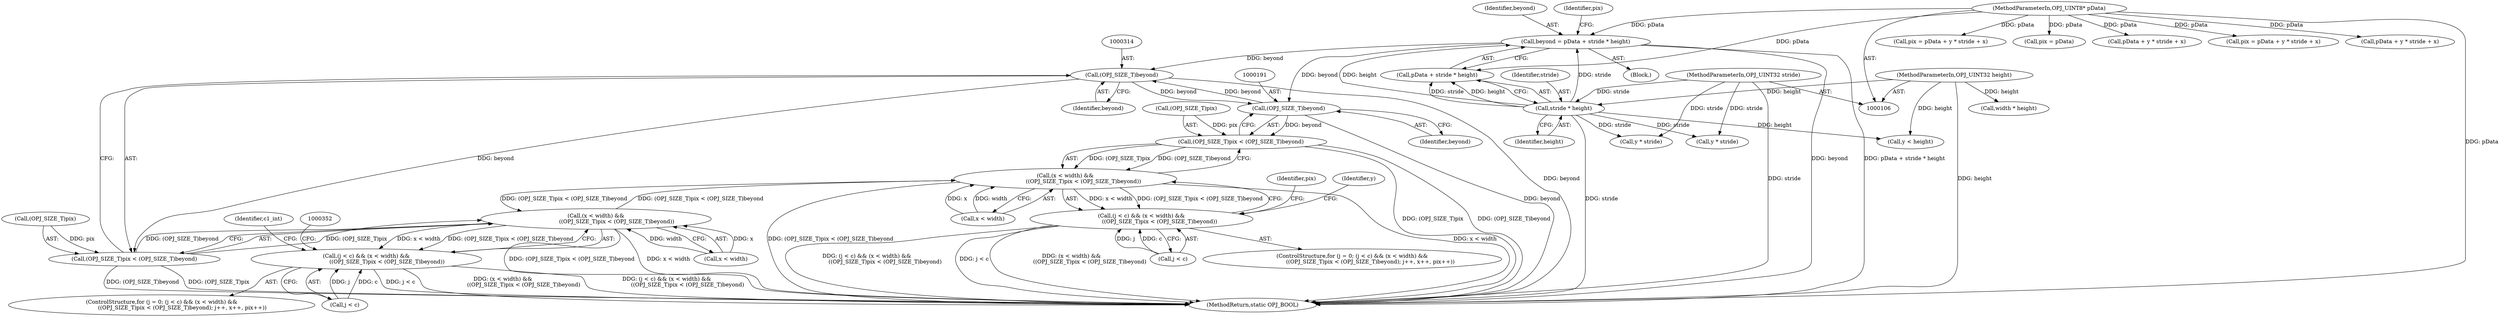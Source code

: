 digraph "0_openjpeg_8ee335227bbcaf1614124046aa25e53d67b11ec3@pointer" {
"1000313" [label="(Call,(OPJ_SIZE_T)beyond)"];
"1000118" [label="(Call,beyond = pData + stride * height)"];
"1000108" [label="(MethodParameterIn,OPJ_UINT8* pData)"];
"1000122" [label="(Call,stride * height)"];
"1000109" [label="(MethodParameterIn,OPJ_UINT32 stride)"];
"1000111" [label="(MethodParameterIn,OPJ_UINT32 height)"];
"1000190" [label="(Call,(OPJ_SIZE_T)beyond)"];
"1000313" [label="(Call,(OPJ_SIZE_T)beyond)"];
"1000186" [label="(Call,(OPJ_SIZE_T)pix < (OPJ_SIZE_T)beyond)"];
"1000182" [label="(Call,(x < width) &&\n                     ((OPJ_SIZE_T)pix < (OPJ_SIZE_T)beyond))"];
"1000178" [label="(Call,(j < c) && (x < width) &&\n                     ((OPJ_SIZE_T)pix < (OPJ_SIZE_T)beyond))"];
"1000305" [label="(Call,(x < width) &&\n                        ((OPJ_SIZE_T)pix < (OPJ_SIZE_T)beyond))"];
"1000301" [label="(Call,(j < c) && (x < width) &&\n                        ((OPJ_SIZE_T)pix < (OPJ_SIZE_T)beyond))"];
"1000309" [label="(Call,(OPJ_SIZE_T)pix < (OPJ_SIZE_T)beyond)"];
"1000204" [label="(Identifier,pix)"];
"1000190" [label="(Call,(OPJ_SIZE_T)beyond)"];
"1000124" [label="(Identifier,height)"];
"1000192" [label="(Identifier,beyond)"];
"1000137" [label="(Identifier,y)"];
"1000285" [label="(Call,pix = pData + y * stride + x)"];
"1000313" [label="(Call,(OPJ_SIZE_T)beyond)"];
"1000186" [label="(Call,(OPJ_SIZE_T)pix < (OPJ_SIZE_T)beyond)"];
"1000118" [label="(Call,beyond = pData + stride * height)"];
"1000123" [label="(Identifier,stride)"];
"1000309" [label="(Call,(OPJ_SIZE_T)pix < (OPJ_SIZE_T)beyond)"];
"1000125" [label="(Call,pix = pData)"];
"1000381" [label="(MethodReturn,static OPJ_BOOL)"];
"1000119" [label="(Identifier,beyond)"];
"1000182" [label="(Call,(x < width) &&\n                     ((OPJ_SIZE_T)pix < (OPJ_SIZE_T)beyond))"];
"1000174" [label="(ControlStructure,for (j = 0; (j < c) && (x < width) &&\n                     ((OPJ_SIZE_T)pix < (OPJ_SIZE_T)beyond); j++, x++, pix++))"];
"1000120" [label="(Call,pData + stride * height)"];
"1000187" [label="(Call,(OPJ_SIZE_T)pix)"];
"1000315" [label="(Identifier,beyond)"];
"1000108" [label="(MethodParameterIn,OPJ_UINT8* pData)"];
"1000183" [label="(Call,x < width)"];
"1000126" [label="(Identifier,pix)"];
"1000178" [label="(Call,(j < c) && (x < width) &&\n                     ((OPJ_SIZE_T)pix < (OPJ_SIZE_T)beyond))"];
"1000236" [label="(Call,y * stride)"];
"1000302" [label="(Call,j < c)"];
"1000328" [label="(Identifier,c1_int)"];
"1000233" [label="(Call,pData + y * stride + x)"];
"1000370" [label="(Call,width * height)"];
"1000301" [label="(Call,(j < c) && (x < width) &&\n                        ((OPJ_SIZE_T)pix < (OPJ_SIZE_T)beyond))"];
"1000112" [label="(Block,)"];
"1000111" [label="(MethodParameterIn,OPJ_UINT32 height)"];
"1000290" [label="(Call,y * stride)"];
"1000231" [label="(Call,pix = pData + y * stride + x)"];
"1000306" [label="(Call,x < width)"];
"1000297" [label="(ControlStructure,for (j = 0; (j < c) && (x < width) &&\n                        ((OPJ_SIZE_T)pix < (OPJ_SIZE_T)beyond); j++, x++, pix++))"];
"1000287" [label="(Call,pData + y * stride + x)"];
"1000109" [label="(MethodParameterIn,OPJ_UINT32 stride)"];
"1000122" [label="(Call,stride * height)"];
"1000305" [label="(Call,(x < width) &&\n                        ((OPJ_SIZE_T)pix < (OPJ_SIZE_T)beyond))"];
"1000179" [label="(Call,j < c)"];
"1000310" [label="(Call,(OPJ_SIZE_T)pix)"];
"1000136" [label="(Call,y < height)"];
"1000313" -> "1000309"  [label="AST: "];
"1000313" -> "1000315"  [label="CFG: "];
"1000314" -> "1000313"  [label="AST: "];
"1000315" -> "1000313"  [label="AST: "];
"1000309" -> "1000313"  [label="CFG: "];
"1000313" -> "1000381"  [label="DDG: beyond"];
"1000313" -> "1000190"  [label="DDG: beyond"];
"1000313" -> "1000309"  [label="DDG: beyond"];
"1000118" -> "1000313"  [label="DDG: beyond"];
"1000190" -> "1000313"  [label="DDG: beyond"];
"1000118" -> "1000112"  [label="AST: "];
"1000118" -> "1000120"  [label="CFG: "];
"1000119" -> "1000118"  [label="AST: "];
"1000120" -> "1000118"  [label="AST: "];
"1000126" -> "1000118"  [label="CFG: "];
"1000118" -> "1000381"  [label="DDG: pData + stride * height"];
"1000118" -> "1000381"  [label="DDG: beyond"];
"1000108" -> "1000118"  [label="DDG: pData"];
"1000122" -> "1000118"  [label="DDG: stride"];
"1000122" -> "1000118"  [label="DDG: height"];
"1000118" -> "1000190"  [label="DDG: beyond"];
"1000108" -> "1000106"  [label="AST: "];
"1000108" -> "1000381"  [label="DDG: pData"];
"1000108" -> "1000120"  [label="DDG: pData"];
"1000108" -> "1000125"  [label="DDG: pData"];
"1000108" -> "1000231"  [label="DDG: pData"];
"1000108" -> "1000233"  [label="DDG: pData"];
"1000108" -> "1000285"  [label="DDG: pData"];
"1000108" -> "1000287"  [label="DDG: pData"];
"1000122" -> "1000120"  [label="AST: "];
"1000122" -> "1000124"  [label="CFG: "];
"1000123" -> "1000122"  [label="AST: "];
"1000124" -> "1000122"  [label="AST: "];
"1000120" -> "1000122"  [label="CFG: "];
"1000122" -> "1000381"  [label="DDG: stride"];
"1000122" -> "1000120"  [label="DDG: stride"];
"1000122" -> "1000120"  [label="DDG: height"];
"1000109" -> "1000122"  [label="DDG: stride"];
"1000111" -> "1000122"  [label="DDG: height"];
"1000122" -> "1000136"  [label="DDG: height"];
"1000122" -> "1000236"  [label="DDG: stride"];
"1000122" -> "1000290"  [label="DDG: stride"];
"1000109" -> "1000106"  [label="AST: "];
"1000109" -> "1000381"  [label="DDG: stride"];
"1000109" -> "1000236"  [label="DDG: stride"];
"1000109" -> "1000290"  [label="DDG: stride"];
"1000111" -> "1000106"  [label="AST: "];
"1000111" -> "1000381"  [label="DDG: height"];
"1000111" -> "1000136"  [label="DDG: height"];
"1000111" -> "1000370"  [label="DDG: height"];
"1000190" -> "1000186"  [label="AST: "];
"1000190" -> "1000192"  [label="CFG: "];
"1000191" -> "1000190"  [label="AST: "];
"1000192" -> "1000190"  [label="AST: "];
"1000186" -> "1000190"  [label="CFG: "];
"1000190" -> "1000381"  [label="DDG: beyond"];
"1000190" -> "1000186"  [label="DDG: beyond"];
"1000186" -> "1000182"  [label="AST: "];
"1000187" -> "1000186"  [label="AST: "];
"1000182" -> "1000186"  [label="CFG: "];
"1000186" -> "1000381"  [label="DDG: (OPJ_SIZE_T)pix"];
"1000186" -> "1000381"  [label="DDG: (OPJ_SIZE_T)beyond"];
"1000186" -> "1000182"  [label="DDG: (OPJ_SIZE_T)pix"];
"1000186" -> "1000182"  [label="DDG: (OPJ_SIZE_T)beyond"];
"1000187" -> "1000186"  [label="DDG: pix"];
"1000182" -> "1000178"  [label="AST: "];
"1000182" -> "1000183"  [label="CFG: "];
"1000183" -> "1000182"  [label="AST: "];
"1000178" -> "1000182"  [label="CFG: "];
"1000182" -> "1000381"  [label="DDG: (OPJ_SIZE_T)pix < (OPJ_SIZE_T)beyond"];
"1000182" -> "1000381"  [label="DDG: x < width"];
"1000182" -> "1000178"  [label="DDG: x < width"];
"1000182" -> "1000178"  [label="DDG: (OPJ_SIZE_T)pix < (OPJ_SIZE_T)beyond"];
"1000183" -> "1000182"  [label="DDG: x"];
"1000183" -> "1000182"  [label="DDG: width"];
"1000305" -> "1000182"  [label="DDG: (OPJ_SIZE_T)pix < (OPJ_SIZE_T)beyond"];
"1000182" -> "1000305"  [label="DDG: (OPJ_SIZE_T)pix < (OPJ_SIZE_T)beyond"];
"1000178" -> "1000174"  [label="AST: "];
"1000178" -> "1000179"  [label="CFG: "];
"1000179" -> "1000178"  [label="AST: "];
"1000137" -> "1000178"  [label="CFG: "];
"1000204" -> "1000178"  [label="CFG: "];
"1000178" -> "1000381"  [label="DDG: (x < width) &&\n                     ((OPJ_SIZE_T)pix < (OPJ_SIZE_T)beyond)"];
"1000178" -> "1000381"  [label="DDG: (j < c) && (x < width) &&\n                     ((OPJ_SIZE_T)pix < (OPJ_SIZE_T)beyond)"];
"1000178" -> "1000381"  [label="DDG: j < c"];
"1000179" -> "1000178"  [label="DDG: j"];
"1000179" -> "1000178"  [label="DDG: c"];
"1000305" -> "1000301"  [label="AST: "];
"1000305" -> "1000306"  [label="CFG: "];
"1000305" -> "1000309"  [label="CFG: "];
"1000306" -> "1000305"  [label="AST: "];
"1000309" -> "1000305"  [label="AST: "];
"1000301" -> "1000305"  [label="CFG: "];
"1000305" -> "1000381"  [label="DDG: (OPJ_SIZE_T)pix < (OPJ_SIZE_T)beyond"];
"1000305" -> "1000381"  [label="DDG: x < width"];
"1000305" -> "1000301"  [label="DDG: x < width"];
"1000305" -> "1000301"  [label="DDG: (OPJ_SIZE_T)pix < (OPJ_SIZE_T)beyond"];
"1000306" -> "1000305"  [label="DDG: x"];
"1000306" -> "1000305"  [label="DDG: width"];
"1000309" -> "1000305"  [label="DDG: (OPJ_SIZE_T)pix"];
"1000309" -> "1000305"  [label="DDG: (OPJ_SIZE_T)beyond"];
"1000301" -> "1000297"  [label="AST: "];
"1000301" -> "1000302"  [label="CFG: "];
"1000302" -> "1000301"  [label="AST: "];
"1000328" -> "1000301"  [label="CFG: "];
"1000352" -> "1000301"  [label="CFG: "];
"1000301" -> "1000381"  [label="DDG: (x < width) &&\n                        ((OPJ_SIZE_T)pix < (OPJ_SIZE_T)beyond)"];
"1000301" -> "1000381"  [label="DDG: (j < c) && (x < width) &&\n                        ((OPJ_SIZE_T)pix < (OPJ_SIZE_T)beyond)"];
"1000301" -> "1000381"  [label="DDG: j < c"];
"1000302" -> "1000301"  [label="DDG: j"];
"1000302" -> "1000301"  [label="DDG: c"];
"1000310" -> "1000309"  [label="AST: "];
"1000309" -> "1000381"  [label="DDG: (OPJ_SIZE_T)pix"];
"1000309" -> "1000381"  [label="DDG: (OPJ_SIZE_T)beyond"];
"1000310" -> "1000309"  [label="DDG: pix"];
}
